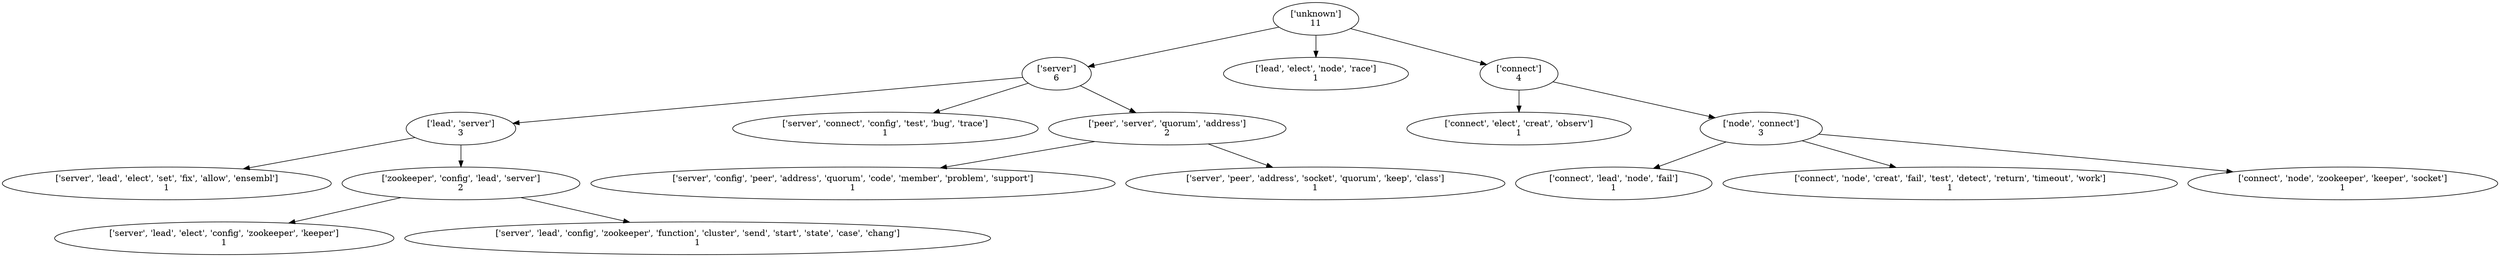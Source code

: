 strict digraph  {
	"['unknown']
11" -> "['server']
6";
	"['unknown']
11" -> "['lead', 'elect', 'node', 'race']
1";
	"['unknown']
11" -> "['connect']
4";
	"['server']
6" -> "['lead', 'server']
3";
	"['server']
6" -> "['server', 'connect', 'config', 'test', 'bug', 'trace']
1";
	"['server']
6" -> "['peer', 'server', 'quorum', 'address']
2";
	"['connect']
4" -> "['connect', 'elect', 'creat', 'observ']
1";
	"['connect']
4" -> "['node', 'connect']
3";
	"['lead', 'server']
3" -> "['server', 'lead', 'elect', 'set', 'fix', 'allow', 'ensembl']
1";
	"['lead', 'server']
3" -> "['zookeeper', 'config', 'lead', 'server']
2";
	"['peer', 'server', 'quorum', 'address']
2" -> "['server', 'config', 'peer', 'address', 'quorum', 'code', 'member', 'problem', 'support']
1";
	"['peer', 'server', 'quorum', 'address']
2" -> "['server', 'peer', 'address', 'socket', 'quorum', 'keep', 'class']
1";
	"['node', 'connect']
3" -> "['connect', 'lead', 'node', 'fail']
1";
	"['node', 'connect']
3" -> "['connect', 'node', 'creat', 'fail', 'test', 'detect', 'return', 'timeout', 'work']
1";
	"['node', 'connect']
3" -> "['connect', 'node', 'zookeeper', 'keeper', 'socket']
1";
	"['zookeeper', 'config', 'lead', 'server']
2" -> "['server', 'lead', 'elect', 'config', 'zookeeper', 'keeper']
1";
	"['zookeeper', 'config', 'lead', 'server']
2" -> "['server', 'lead', 'config', 'zookeeper', 'function', 'cluster', 'send', 'start', 'state', 'case', 'chang']
1";
}
